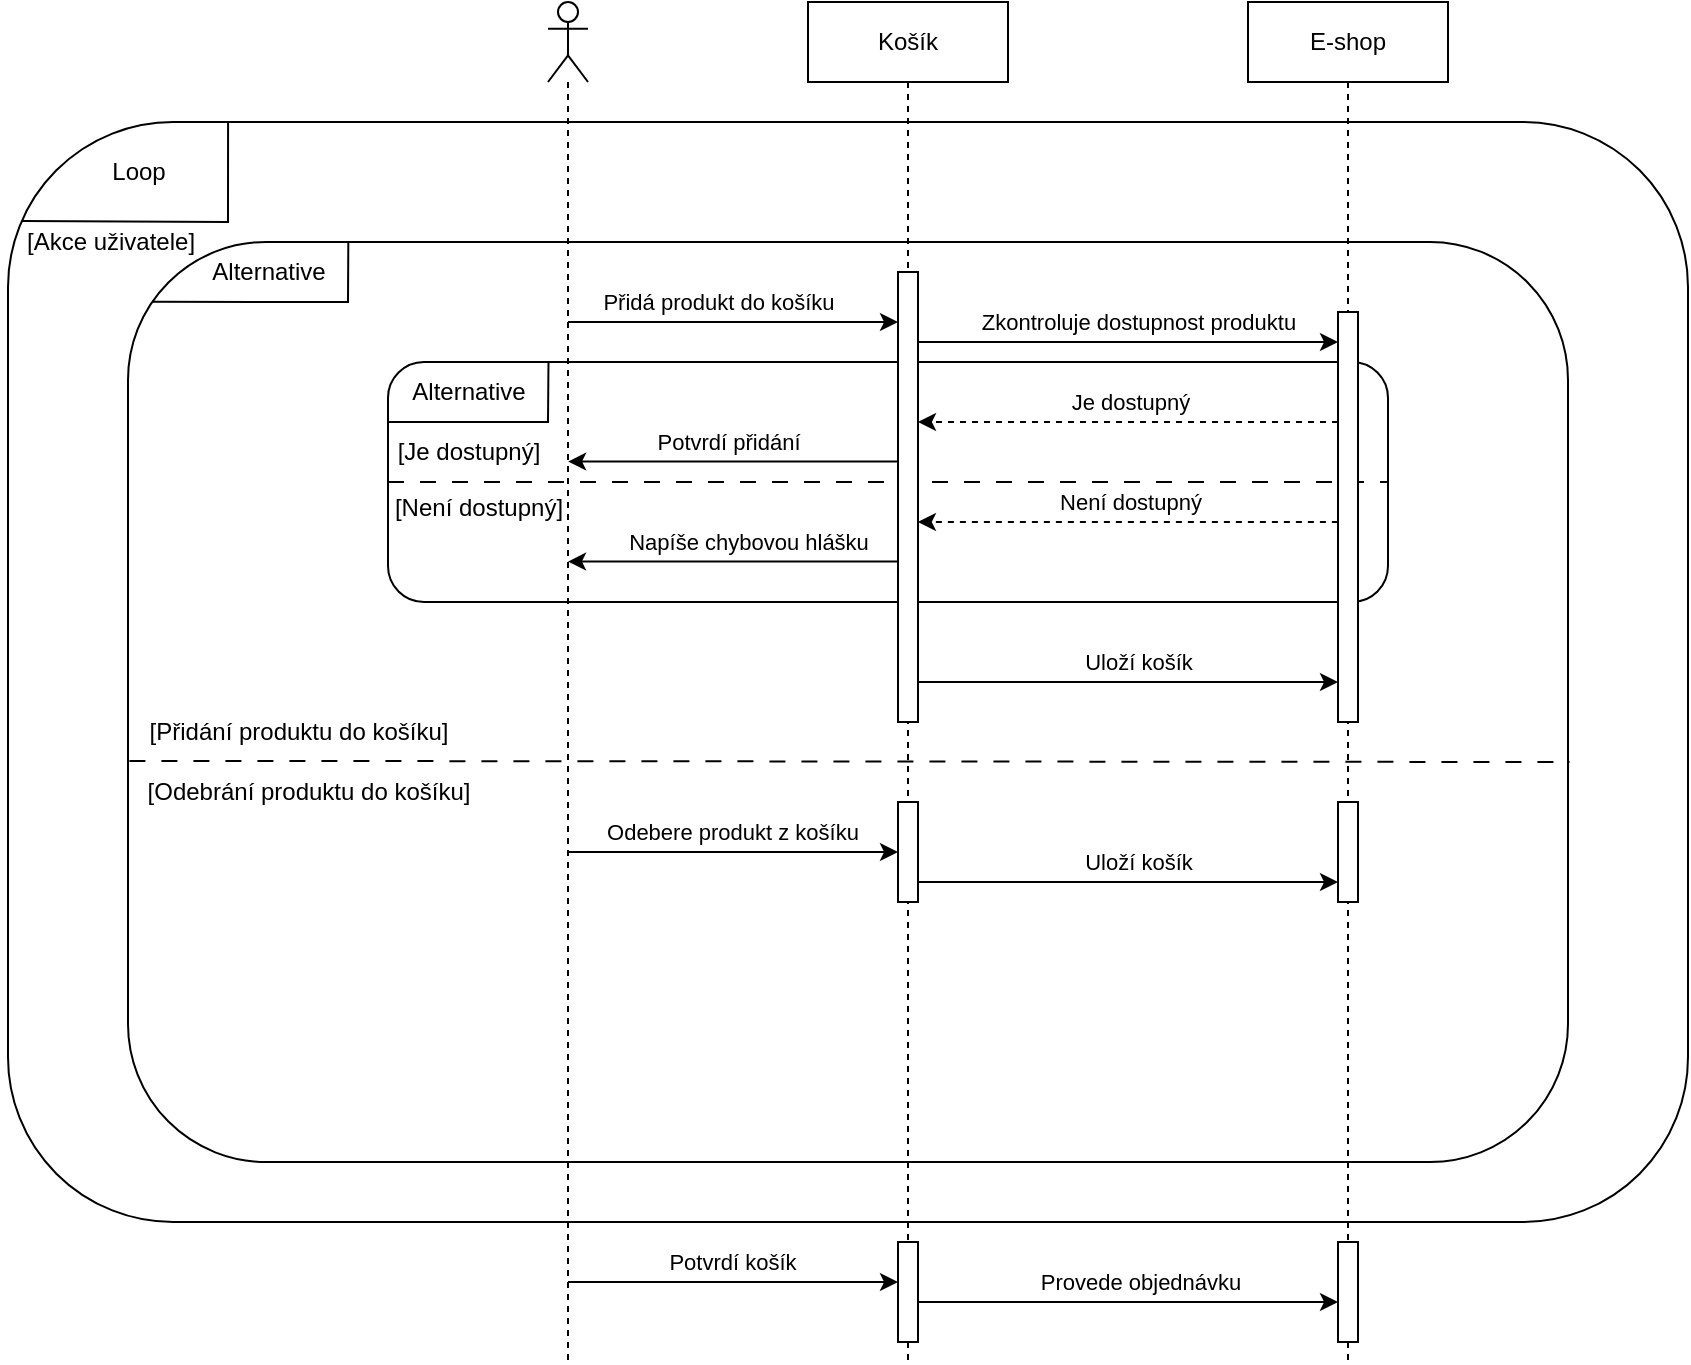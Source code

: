 <mxfile version="26.2.15">
  <diagram name="Page-1" id="2YBvvXClWsGukQMizWep">
    <mxGraphModel dx="2728" dy="1108" grid="1" gridSize="10" guides="1" tooltips="1" connect="1" arrows="1" fold="1" page="1" pageScale="1" pageWidth="850" pageHeight="1100" math="0" shadow="0">
      <root>
        <mxCell id="0" />
        <mxCell id="1" parent="0" />
        <mxCell id="G0_KDv4vPGg7mKOEqroH-52" value="" style="rounded=1;whiteSpace=wrap;html=1;" vertex="1" parent="1">
          <mxGeometry x="-140" y="100" width="840" height="550" as="geometry" />
        </mxCell>
        <mxCell id="G0_KDv4vPGg7mKOEqroH-41" value="" style="rounded=1;whiteSpace=wrap;html=1;" vertex="1" parent="1">
          <mxGeometry x="-80" y="160" width="720" height="460" as="geometry" />
        </mxCell>
        <mxCell id="G0_KDv4vPGg7mKOEqroH-27" value="" style="rounded=1;whiteSpace=wrap;html=1;" vertex="1" parent="1">
          <mxGeometry x="50" y="220" width="500" height="120" as="geometry" />
        </mxCell>
        <mxCell id="G0_KDv4vPGg7mKOEqroH-4" style="edgeStyle=orthogonalEdgeStyle;rounded=0;orthogonalLoop=1;jettySize=auto;html=1;curved=0;" edge="1" parent="1" source="G0_KDv4vPGg7mKOEqroH-3" target="aM9ryv3xv72pqoxQDRHE-2">
          <mxGeometry relative="1" as="geometry">
            <Array as="points">
              <mxPoint x="240" y="200" />
              <mxPoint x="240" y="200" />
            </Array>
          </mxGeometry>
        </mxCell>
        <mxCell id="G0_KDv4vPGg7mKOEqroH-5" value="Přidá produkt do košíku" style="edgeLabel;html=1;align=center;verticalAlign=middle;resizable=0;points=[];" vertex="1" connectable="0" parent="G0_KDv4vPGg7mKOEqroH-4">
          <mxGeometry x="-0.173" y="1" relative="1" as="geometry">
            <mxPoint x="7" y="-9" as="offset" />
          </mxGeometry>
        </mxCell>
        <mxCell id="G0_KDv4vPGg7mKOEqroH-46" style="edgeStyle=orthogonalEdgeStyle;rounded=0;orthogonalLoop=1;jettySize=auto;html=1;curved=0;" edge="1" parent="1" source="G0_KDv4vPGg7mKOEqroH-3" target="G0_KDv4vPGg7mKOEqroH-47">
          <mxGeometry relative="1" as="geometry">
            <Array as="points">
              <mxPoint x="180" y="465" />
              <mxPoint x="180" y="465" />
            </Array>
          </mxGeometry>
        </mxCell>
        <mxCell id="G0_KDv4vPGg7mKOEqroH-48" value="Odebere produkt z košíku" style="edgeLabel;html=1;align=center;verticalAlign=middle;resizable=0;points=[];" vertex="1" connectable="0" parent="G0_KDv4vPGg7mKOEqroH-46">
          <mxGeometry x="-0.006" y="1" relative="1" as="geometry">
            <mxPoint y="-9" as="offset" />
          </mxGeometry>
        </mxCell>
        <mxCell id="G0_KDv4vPGg7mKOEqroH-58" style="edgeStyle=orthogonalEdgeStyle;rounded=0;orthogonalLoop=1;jettySize=auto;html=1;curved=0;" edge="1" parent="1" source="G0_KDv4vPGg7mKOEqroH-3" target="G0_KDv4vPGg7mKOEqroH-56">
          <mxGeometry relative="1" as="geometry">
            <Array as="points">
              <mxPoint x="220" y="680" />
              <mxPoint x="220" y="680" />
            </Array>
          </mxGeometry>
        </mxCell>
        <mxCell id="G0_KDv4vPGg7mKOEqroH-59" value="Potvrdí košík" style="edgeLabel;html=1;align=center;verticalAlign=middle;resizable=0;points=[];" vertex="1" connectable="0" parent="G0_KDv4vPGg7mKOEqroH-58">
          <mxGeometry x="-0.015" y="2" relative="1" as="geometry">
            <mxPoint y="-8" as="offset" />
          </mxGeometry>
        </mxCell>
        <mxCell id="G0_KDv4vPGg7mKOEqroH-3" value="" style="shape=umlLifeline;perimeter=lifelinePerimeter;whiteSpace=wrap;html=1;container=1;dropTarget=0;collapsible=0;recursiveResize=0;outlineConnect=0;portConstraint=eastwest;newEdgeStyle={&quot;curved&quot;:0,&quot;rounded&quot;:0};participant=umlActor;" vertex="1" parent="1">
          <mxGeometry x="130" y="40" width="20" height="680" as="geometry" />
        </mxCell>
        <mxCell id="G0_KDv4vPGg7mKOEqroH-6" style="edgeStyle=elbowEdgeStyle;rounded=0;orthogonalLoop=1;jettySize=auto;html=1;elbow=vertical;curved=0;" edge="1" parent="1" source="aM9ryv3xv72pqoxQDRHE-2" target="aM9ryv3xv72pqoxQDRHE-6">
          <mxGeometry relative="1" as="geometry">
            <Array as="points">
              <mxPoint x="430" y="210" />
            </Array>
          </mxGeometry>
        </mxCell>
        <mxCell id="G0_KDv4vPGg7mKOEqroH-7" value="Zkontroluje dostupnost produktu" style="edgeLabel;html=1;align=center;verticalAlign=middle;resizable=0;points=[];" vertex="1" connectable="0" parent="G0_KDv4vPGg7mKOEqroH-6">
          <mxGeometry x="0.053" y="1" relative="1" as="geometry">
            <mxPoint x="-1" y="-9" as="offset" />
          </mxGeometry>
        </mxCell>
        <mxCell id="G0_KDv4vPGg7mKOEqroH-9" style="edgeStyle=elbowEdgeStyle;rounded=0;orthogonalLoop=1;jettySize=auto;html=1;elbow=horizontal;curved=0;dashed=1;" edge="1" parent="1">
          <mxGeometry relative="1" as="geometry">
            <mxPoint x="525" y="250" as="sourcePoint" />
            <mxPoint x="315" y="250" as="targetPoint" />
            <Array as="points">
              <mxPoint x="420" y="250" />
            </Array>
          </mxGeometry>
        </mxCell>
        <mxCell id="G0_KDv4vPGg7mKOEqroH-10" value="Je dostupný" style="edgeLabel;html=1;align=center;verticalAlign=middle;resizable=0;points=[];" vertex="1" connectable="0" parent="G0_KDv4vPGg7mKOEqroH-9">
          <mxGeometry x="-0.1" relative="1" as="geometry">
            <mxPoint x="-10" y="-10" as="offset" />
          </mxGeometry>
        </mxCell>
        <mxCell id="G0_KDv4vPGg7mKOEqroH-11" style="edgeStyle=elbowEdgeStyle;rounded=0;orthogonalLoop=1;jettySize=auto;html=1;elbow=vertical;curved=0;" edge="1" parent="1">
          <mxGeometry relative="1" as="geometry">
            <mxPoint x="305" y="269.78" as="sourcePoint" />
            <mxPoint x="140.056" y="269.78" as="targetPoint" />
            <Array as="points">
              <mxPoint x="228" y="269.78" />
            </Array>
          </mxGeometry>
        </mxCell>
        <mxCell id="G0_KDv4vPGg7mKOEqroH-12" value="Potvrdí přidání" style="edgeLabel;html=1;align=center;verticalAlign=middle;resizable=0;points=[];" vertex="1" connectable="0" parent="G0_KDv4vPGg7mKOEqroH-11">
          <mxGeometry x="0.13" relative="1" as="geometry">
            <mxPoint x="8" y="-10" as="offset" />
          </mxGeometry>
        </mxCell>
        <mxCell id="G0_KDv4vPGg7mKOEqroH-13" style="edgeStyle=elbowEdgeStyle;rounded=0;orthogonalLoop=1;jettySize=auto;html=1;elbow=horizontal;curved=0;dashed=1;" edge="1" parent="1">
          <mxGeometry relative="1" as="geometry">
            <mxPoint x="524.94" y="300" as="sourcePoint" />
            <mxPoint x="314.94" y="300" as="targetPoint" />
            <Array as="points">
              <mxPoint x="419.94" y="300" />
            </Array>
          </mxGeometry>
        </mxCell>
        <mxCell id="G0_KDv4vPGg7mKOEqroH-14" value="Není dostupný" style="edgeLabel;html=1;align=center;verticalAlign=middle;resizable=0;points=[];" vertex="1" connectable="0" parent="G0_KDv4vPGg7mKOEqroH-13">
          <mxGeometry x="-0.1" relative="1" as="geometry">
            <mxPoint x="-10" y="-10" as="offset" />
          </mxGeometry>
        </mxCell>
        <mxCell id="G0_KDv4vPGg7mKOEqroH-15" style="edgeStyle=elbowEdgeStyle;rounded=0;orthogonalLoop=1;jettySize=auto;html=1;elbow=vertical;curved=0;" edge="1" parent="1">
          <mxGeometry relative="1" as="geometry">
            <mxPoint x="304.94" y="319.78" as="sourcePoint" />
            <mxPoint x="139.996" y="319.78" as="targetPoint" />
            <Array as="points">
              <mxPoint x="227.94" y="319.78" />
            </Array>
          </mxGeometry>
        </mxCell>
        <mxCell id="G0_KDv4vPGg7mKOEqroH-16" value="Napíše chybovou hlášku" style="edgeLabel;html=1;align=center;verticalAlign=middle;resizable=0;points=[];" vertex="1" connectable="0" parent="G0_KDv4vPGg7mKOEqroH-15">
          <mxGeometry x="0.13" relative="1" as="geometry">
            <mxPoint x="18" y="-10" as="offset" />
          </mxGeometry>
        </mxCell>
        <mxCell id="G0_KDv4vPGg7mKOEqroH-29" value="" style="endArrow=none;html=1;rounded=0;entryX=1.003;entryY=0.011;entryDx=0;entryDy=0;entryPerimeter=0;exitX=0;exitY=1;exitDx=0;exitDy=0;exitPerimeter=0;" edge="1" parent="1" source="G0_KDv4vPGg7mKOEqroH-30" target="G0_KDv4vPGg7mKOEqroH-30">
          <mxGeometry width="50" height="50" relative="1" as="geometry">
            <mxPoint x="130" y="260" as="sourcePoint" />
            <mxPoint x="200" y="240" as="targetPoint" />
            <Array as="points">
              <mxPoint x="130" y="250" />
            </Array>
          </mxGeometry>
        </mxCell>
        <mxCell id="G0_KDv4vPGg7mKOEqroH-30" value="Alternative" style="text;html=1;align=center;verticalAlign=middle;resizable=0;points=[];autosize=1;strokeColor=none;fillColor=none;" vertex="1" parent="1">
          <mxGeometry x="50" y="220" width="80" height="30" as="geometry" />
        </mxCell>
        <mxCell id="G0_KDv4vPGg7mKOEqroH-32" value="Alternative" style="text;html=1;align=center;verticalAlign=middle;resizable=0;points=[];autosize=1;strokeColor=none;fillColor=none;" vertex="1" parent="1">
          <mxGeometry x="-50" y="160" width="80" height="30" as="geometry" />
        </mxCell>
        <mxCell id="G0_KDv4vPGg7mKOEqroH-33" value="" style="endArrow=none;html=1;rounded=0;entryX=1.002;entryY=-0.002;entryDx=0;entryDy=0;entryPerimeter=0;exitX=0.017;exitY=0.065;exitDx=0;exitDy=0;exitPerimeter=0;" edge="1" source="G0_KDv4vPGg7mKOEqroH-41" target="G0_KDv4vPGg7mKOEqroH-32" parent="1">
          <mxGeometry width="50" height="50" relative="1" as="geometry">
            <mxPoint x="23" y="190" as="sourcePoint" />
            <mxPoint x="100" y="170" as="targetPoint" />
            <Array as="points">
              <mxPoint x="30" y="190" />
            </Array>
          </mxGeometry>
        </mxCell>
        <mxCell id="G0_KDv4vPGg7mKOEqroH-35" value="" style="endArrow=none;dashed=1;html=1;rounded=0;exitX=0;exitY=0.5;exitDx=0;exitDy=0;entryX=1;entryY=0.5;entryDx=0;entryDy=0;dashPattern=8 8;" edge="1" parent="1" source="G0_KDv4vPGg7mKOEqroH-27" target="G0_KDv4vPGg7mKOEqroH-27">
          <mxGeometry width="50" height="50" relative="1" as="geometry">
            <mxPoint x="280" y="280" as="sourcePoint" />
            <mxPoint x="330" y="230" as="targetPoint" />
          </mxGeometry>
        </mxCell>
        <mxCell id="G0_KDv4vPGg7mKOEqroH-36" value="[Je dostupný]" style="text;html=1;align=center;verticalAlign=middle;resizable=0;points=[];autosize=1;strokeColor=none;fillColor=none;" vertex="1" parent="1">
          <mxGeometry x="45" y="250" width="90" height="30" as="geometry" />
        </mxCell>
        <mxCell id="G0_KDv4vPGg7mKOEqroH-37" value="[Není dostupný]" style="text;html=1;align=center;verticalAlign=middle;resizable=0;points=[];autosize=1;strokeColor=none;fillColor=none;" vertex="1" parent="1">
          <mxGeometry x="40" y="278" width="110" height="30" as="geometry" />
        </mxCell>
        <mxCell id="aM9ryv3xv72pqoxQDRHE-1" value="Košík" style="shape=umlLifeline;perimeter=lifelinePerimeter;whiteSpace=wrap;html=1;container=0;dropTarget=0;collapsible=0;recursiveResize=0;outlineConnect=0;portConstraint=eastwest;newEdgeStyle={&quot;edgeStyle&quot;:&quot;elbowEdgeStyle&quot;,&quot;elbow&quot;:&quot;vertical&quot;,&quot;curved&quot;:0,&quot;rounded&quot;:0};" parent="1" vertex="1">
          <mxGeometry x="260" y="40" width="100" height="680" as="geometry" />
        </mxCell>
        <mxCell id="aM9ryv3xv72pqoxQDRHE-2" value="" style="html=1;points=[];perimeter=orthogonalPerimeter;outlineConnect=0;targetShapes=umlLifeline;portConstraint=eastwest;newEdgeStyle={&quot;edgeStyle&quot;:&quot;elbowEdgeStyle&quot;,&quot;elbow&quot;:&quot;vertical&quot;,&quot;curved&quot;:0,&quot;rounded&quot;:0};" parent="aM9ryv3xv72pqoxQDRHE-1" vertex="1">
          <mxGeometry x="45" y="135" width="10" height="225" as="geometry" />
        </mxCell>
        <mxCell id="G0_KDv4vPGg7mKOEqroH-47" value="" style="html=1;points=[];perimeter=orthogonalPerimeter;outlineConnect=0;targetShapes=umlLifeline;portConstraint=eastwest;newEdgeStyle={&quot;edgeStyle&quot;:&quot;elbowEdgeStyle&quot;,&quot;elbow&quot;:&quot;vertical&quot;,&quot;curved&quot;:0,&quot;rounded&quot;:0};" vertex="1" parent="aM9ryv3xv72pqoxQDRHE-1">
          <mxGeometry x="45" y="400" width="10" height="50" as="geometry" />
        </mxCell>
        <mxCell id="G0_KDv4vPGg7mKOEqroH-56" value="" style="html=1;points=[];perimeter=orthogonalPerimeter;outlineConnect=0;targetShapes=umlLifeline;portConstraint=eastwest;newEdgeStyle={&quot;edgeStyle&quot;:&quot;elbowEdgeStyle&quot;,&quot;elbow&quot;:&quot;vertical&quot;,&quot;curved&quot;:0,&quot;rounded&quot;:0};" vertex="1" parent="aM9ryv3xv72pqoxQDRHE-1">
          <mxGeometry x="45" y="620" width="10" height="50" as="geometry" />
        </mxCell>
        <mxCell id="aM9ryv3xv72pqoxQDRHE-5" value="E-shop" style="shape=umlLifeline;perimeter=lifelinePerimeter;whiteSpace=wrap;html=1;container=0;dropTarget=0;collapsible=0;recursiveResize=0;outlineConnect=0;portConstraint=eastwest;newEdgeStyle={&quot;edgeStyle&quot;:&quot;elbowEdgeStyle&quot;,&quot;elbow&quot;:&quot;vertical&quot;,&quot;curved&quot;:0,&quot;rounded&quot;:0};" parent="1" vertex="1">
          <mxGeometry x="480" y="40" width="100" height="680" as="geometry" />
        </mxCell>
        <mxCell id="aM9ryv3xv72pqoxQDRHE-6" value="" style="html=1;points=[];perimeter=orthogonalPerimeter;outlineConnect=0;targetShapes=umlLifeline;portConstraint=eastwest;newEdgeStyle={&quot;edgeStyle&quot;:&quot;elbowEdgeStyle&quot;,&quot;elbow&quot;:&quot;vertical&quot;,&quot;curved&quot;:0,&quot;rounded&quot;:0};" parent="aM9ryv3xv72pqoxQDRHE-5" vertex="1">
          <mxGeometry x="45" y="155" width="10" height="205" as="geometry" />
        </mxCell>
        <mxCell id="G0_KDv4vPGg7mKOEqroH-49" value="" style="html=1;points=[];perimeter=orthogonalPerimeter;outlineConnect=0;targetShapes=umlLifeline;portConstraint=eastwest;newEdgeStyle={&quot;edgeStyle&quot;:&quot;elbowEdgeStyle&quot;,&quot;elbow&quot;:&quot;vertical&quot;,&quot;curved&quot;:0,&quot;rounded&quot;:0};" vertex="1" parent="aM9ryv3xv72pqoxQDRHE-5">
          <mxGeometry x="45" y="400" width="10" height="50" as="geometry" />
        </mxCell>
        <mxCell id="G0_KDv4vPGg7mKOEqroH-57" value="" style="html=1;points=[];perimeter=orthogonalPerimeter;outlineConnect=0;targetShapes=umlLifeline;portConstraint=eastwest;newEdgeStyle={&quot;edgeStyle&quot;:&quot;elbowEdgeStyle&quot;,&quot;elbow&quot;:&quot;vertical&quot;,&quot;curved&quot;:0,&quot;rounded&quot;:0};" vertex="1" parent="aM9ryv3xv72pqoxQDRHE-5">
          <mxGeometry x="45" y="620" width="10" height="50" as="geometry" />
        </mxCell>
        <mxCell id="G0_KDv4vPGg7mKOEqroH-38" style="edgeStyle=elbowEdgeStyle;rounded=0;orthogonalLoop=1;jettySize=auto;html=1;elbow=vertical;curved=0;" edge="1" parent="1">
          <mxGeometry relative="1" as="geometry">
            <mxPoint x="315" y="380.001" as="sourcePoint" />
            <mxPoint x="525" y="380.001" as="targetPoint" />
          </mxGeometry>
        </mxCell>
        <mxCell id="G0_KDv4vPGg7mKOEqroH-39" value="Uloží košík" style="edgeLabel;html=1;align=center;verticalAlign=middle;resizable=0;points=[];" vertex="1" connectable="0" parent="G0_KDv4vPGg7mKOEqroH-38">
          <mxGeometry x="0.188" y="-1" relative="1" as="geometry">
            <mxPoint x="-15" y="-11" as="offset" />
          </mxGeometry>
        </mxCell>
        <mxCell id="G0_KDv4vPGg7mKOEqroH-43" value="" style="endArrow=none;dashed=1;html=1;rounded=0;exitX=0.001;exitY=0.564;exitDx=0;exitDy=0;dashPattern=8 8;exitPerimeter=0;" edge="1" parent="1" source="G0_KDv4vPGg7mKOEqroH-41">
          <mxGeometry width="50" height="50" relative="1" as="geometry">
            <mxPoint x="10" y="420" as="sourcePoint" />
            <mxPoint x="641" y="420" as="targetPoint" />
          </mxGeometry>
        </mxCell>
        <mxCell id="G0_KDv4vPGg7mKOEqroH-44" value="[Přidání produktu do košíku]" style="text;html=1;align=center;verticalAlign=middle;resizable=0;points=[];autosize=1;strokeColor=none;fillColor=none;" vertex="1" parent="1">
          <mxGeometry x="-80" y="390" width="170" height="30" as="geometry" />
        </mxCell>
        <mxCell id="G0_KDv4vPGg7mKOEqroH-45" value="[Odebrání produktu do košíku]" style="text;html=1;align=center;verticalAlign=middle;resizable=0;points=[];autosize=1;strokeColor=none;fillColor=none;" vertex="1" parent="1">
          <mxGeometry x="-80" y="420" width="180" height="30" as="geometry" />
        </mxCell>
        <mxCell id="G0_KDv4vPGg7mKOEqroH-50" style="edgeStyle=elbowEdgeStyle;rounded=0;orthogonalLoop=1;jettySize=auto;html=1;elbow=vertical;curved=0;" edge="1" parent="1">
          <mxGeometry relative="1" as="geometry">
            <mxPoint x="315.0" y="480.004" as="sourcePoint" />
            <mxPoint x="525.0" y="480.004" as="targetPoint" />
          </mxGeometry>
        </mxCell>
        <mxCell id="G0_KDv4vPGg7mKOEqroH-51" value="Uloží košík" style="edgeLabel;html=1;align=center;verticalAlign=middle;resizable=0;points=[];" vertex="1" connectable="0" parent="G0_KDv4vPGg7mKOEqroH-50">
          <mxGeometry x="-0.229" y="-1" relative="1" as="geometry">
            <mxPoint x="29" y="-11" as="offset" />
          </mxGeometry>
        </mxCell>
        <mxCell id="G0_KDv4vPGg7mKOEqroH-53" value="Loop" style="text;html=1;align=center;verticalAlign=middle;resizable=0;points=[];autosize=1;strokeColor=none;fillColor=none;" vertex="1" parent="1">
          <mxGeometry x="-100" y="110" width="50" height="30" as="geometry" />
        </mxCell>
        <mxCell id="G0_KDv4vPGg7mKOEqroH-54" value="" style="endArrow=none;html=1;rounded=0;entryX=0.131;entryY=-0.001;entryDx=0;entryDy=0;entryPerimeter=0;exitX=0.008;exitY=0.09;exitDx=0;exitDy=0;exitPerimeter=0;" edge="1" parent="1" source="G0_KDv4vPGg7mKOEqroH-52" target="G0_KDv4vPGg7mKOEqroH-52">
          <mxGeometry width="50" height="50" relative="1" as="geometry">
            <mxPoint x="-130" y="150" as="sourcePoint" />
            <mxPoint x="-30" y="120" as="targetPoint" />
            <Array as="points">
              <mxPoint x="-30" y="150" />
            </Array>
          </mxGeometry>
        </mxCell>
        <mxCell id="G0_KDv4vPGg7mKOEqroH-55" value="[Akce uživatele]" style="text;html=1;align=center;verticalAlign=middle;resizable=0;points=[];autosize=1;strokeColor=none;fillColor=none;" vertex="1" parent="1">
          <mxGeometry x="-144" y="145" width="110" height="30" as="geometry" />
        </mxCell>
        <mxCell id="G0_KDv4vPGg7mKOEqroH-60" style="edgeStyle=elbowEdgeStyle;rounded=0;orthogonalLoop=1;jettySize=auto;html=1;elbow=vertical;curved=0;" edge="1" parent="1" source="G0_KDv4vPGg7mKOEqroH-56" target="G0_KDv4vPGg7mKOEqroH-57">
          <mxGeometry relative="1" as="geometry">
            <Array as="points">
              <mxPoint x="420" y="690" />
            </Array>
          </mxGeometry>
        </mxCell>
        <mxCell id="G0_KDv4vPGg7mKOEqroH-61" value="Provede objednávku" style="edgeLabel;html=1;align=center;verticalAlign=middle;resizable=0;points=[];" vertex="1" connectable="0" parent="G0_KDv4vPGg7mKOEqroH-60">
          <mxGeometry x="-0.102" y="1" relative="1" as="geometry">
            <mxPoint x="16" y="-9" as="offset" />
          </mxGeometry>
        </mxCell>
      </root>
    </mxGraphModel>
  </diagram>
</mxfile>
